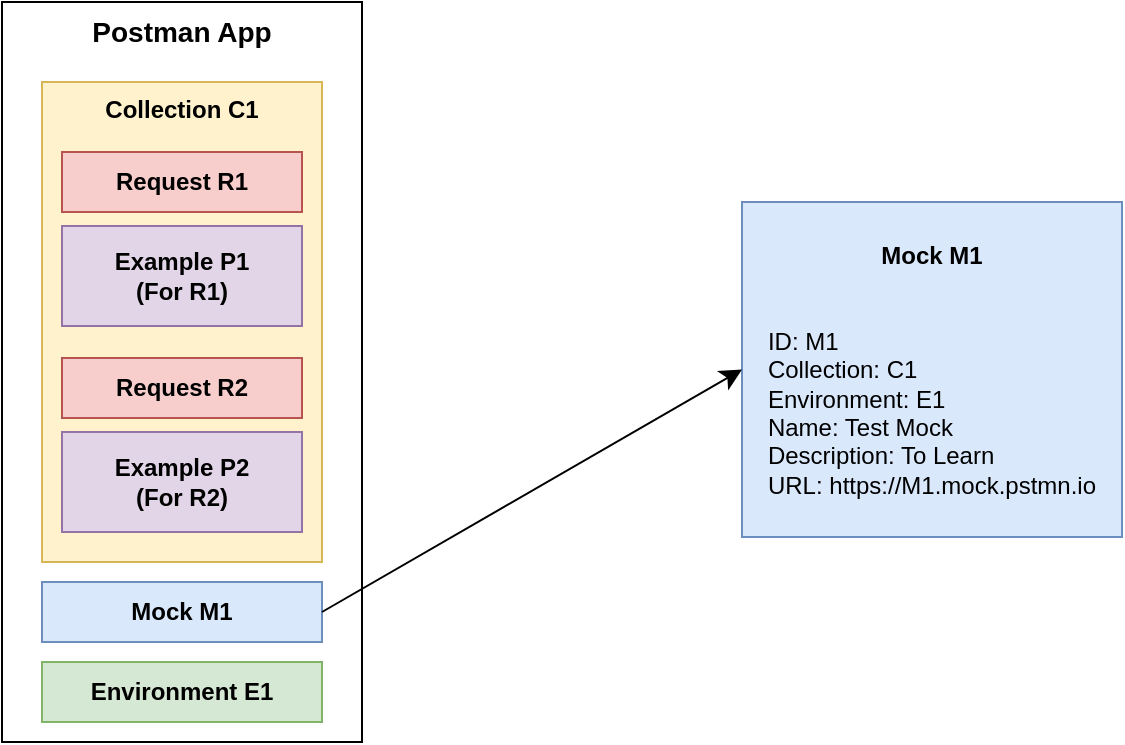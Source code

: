<mxfile version="15.3.5" type="device"><diagram id="TB855iHaDW9daw1CnZLf" name="Page-1"><mxGraphModel dx="1086" dy="624" grid="1" gridSize="10" guides="1" tooltips="1" connect="1" arrows="1" fold="1" page="1" pageScale="1" pageWidth="827" pageHeight="1169" math="0" shadow="0"><root><mxCell id="0"/><mxCell id="1" parent="0"/><mxCell id="tn8dca5cDWTzA00JZnQW-7" value="&lt;b&gt;&lt;font style=&quot;font-size: 14px&quot;&gt;Postman App&lt;/font&gt;&lt;/b&gt;" style="rounded=0;whiteSpace=wrap;html=1;verticalAlign=top;" parent="1" vertex="1"><mxGeometry x="30" y="20" width="180" height="370" as="geometry"/></mxCell><mxCell id="tn8dca5cDWTzA00JZnQW-9" value="&lt;b&gt;Environment E1&lt;/b&gt;" style="rounded=0;whiteSpace=wrap;html=1;verticalAlign=middle;labelBackgroundColor=none;fillColor=#d5e8d4;strokeColor=#82b366;glass=0;" parent="1" vertex="1"><mxGeometry x="50" y="350" width="140" height="30" as="geometry"/></mxCell><mxCell id="tn8dca5cDWTzA00JZnQW-11" value="&lt;b&gt;Collection C1&lt;/b&gt;" style="rounded=0;whiteSpace=wrap;html=1;verticalAlign=top;fillColor=#fff2cc;strokeColor=#d6b656;" parent="1" vertex="1"><mxGeometry x="50" y="60" width="140" height="240" as="geometry"/></mxCell><mxCell id="tn8dca5cDWTzA00JZnQW-6" value="&lt;b&gt;Request R1&lt;/b&gt;" style="rounded=0;whiteSpace=wrap;html=1;verticalAlign=middle;fillColor=#f8cecc;strokeColor=#b85450;" parent="1" vertex="1"><mxGeometry x="60" y="95" width="120" height="30" as="geometry"/></mxCell><mxCell id="tn8dca5cDWTzA00JZnQW-8" value="&lt;b&gt;Request R2&lt;/b&gt;" style="rounded=0;whiteSpace=wrap;html=1;verticalAlign=middle;fillColor=#f8cecc;strokeColor=#b85450;" parent="1" vertex="1"><mxGeometry x="60" y="198" width="120" height="30" as="geometry"/></mxCell><mxCell id="tn8dca5cDWTzA00JZnQW-5" value="&lt;b&gt;Example P1&lt;br&gt;(For R1)&lt;/b&gt;" style="rounded=0;whiteSpace=wrap;html=1;verticalAlign=middle;fillColor=#e1d5e7;strokeColor=#9673a6;" parent="1" vertex="1"><mxGeometry x="60" y="132" width="120" height="50" as="geometry"/></mxCell><mxCell id="tn8dca5cDWTzA00JZnQW-10" value="&lt;b&gt;Example P2&lt;br&gt;(For R2)&lt;/b&gt;" style="rounded=0;whiteSpace=wrap;html=1;verticalAlign=middle;fillColor=#e1d5e7;strokeColor=#9673a6;" parent="1" vertex="1"><mxGeometry x="60" y="235" width="120" height="50" as="geometry"/></mxCell><mxCell id="-IGapbZyYanF2kNug6st-1" value="&lt;b&gt;Mock M1&lt;/b&gt;" style="rounded=0;whiteSpace=wrap;html=1;verticalAlign=middle;fillColor=#dae8fc;strokeColor=#6c8ebf;" parent="1" vertex="1"><mxGeometry x="50" y="310" width="140" height="30" as="geometry"/></mxCell><mxCell id="-IGapbZyYanF2kNug6st-3" value="&lt;span&gt;&lt;b&gt;Mock M1&lt;br&gt;&lt;br&gt;&lt;/b&gt;&lt;/span&gt;&lt;br&gt;&lt;div style=&quot;text-align: left&quot;&gt;&lt;span&gt;ID: M1&lt;/span&gt;&lt;/div&gt;&lt;span&gt;&lt;div style=&quot;text-align: left&quot;&gt;&lt;span&gt;Collection: C1&lt;/span&gt;&lt;/div&gt;&lt;/span&gt;&lt;span&gt;&lt;div style=&quot;text-align: left&quot;&gt;&lt;span&gt;Environment: E1&lt;/span&gt;&lt;/div&gt;&lt;/span&gt;&lt;span&gt;&lt;div style=&quot;text-align: left&quot;&gt;&lt;span&gt;Name: Test Mock&lt;/span&gt;&lt;/div&gt;&lt;/span&gt;&lt;span&gt;&lt;div style=&quot;text-align: left&quot;&gt;&lt;span&gt;Description: To Learn&lt;/span&gt;&lt;/div&gt;&lt;/span&gt;&lt;span&gt;&lt;div style=&quot;text-align: left&quot;&gt;&lt;span&gt;URL: https://M1.mock.pstmn.io&lt;/span&gt;&lt;/div&gt;&lt;/span&gt;" style="rounded=0;whiteSpace=wrap;html=1;fillColor=#dae8fc;strokeColor=#6c8ebf;" parent="1" vertex="1"><mxGeometry x="400" y="120" width="190" height="167.5" as="geometry"/></mxCell><mxCell id="E0iPT0TlUQPmK_GkaRAS-1" value="" style="endArrow=classic;html=1;startSize=14;endSize=8;sourcePerimeterSpacing=8;targetPerimeterSpacing=8;entryX=0;entryY=0.5;entryDx=0;entryDy=0;fontSize=11;endFill=1;exitX=1;exitY=0.5;exitDx=0;exitDy=0;" parent="1" target="-IGapbZyYanF2kNug6st-3" edge="1" source="-IGapbZyYanF2kNug6st-1"><mxGeometry width="50" height="50" relative="1" as="geometry"><mxPoint x="180" y="310" as="sourcePoint"/><mxPoint x="230" y="260" as="targetPoint"/></mxGeometry></mxCell></root></mxGraphModel></diagram></mxfile>